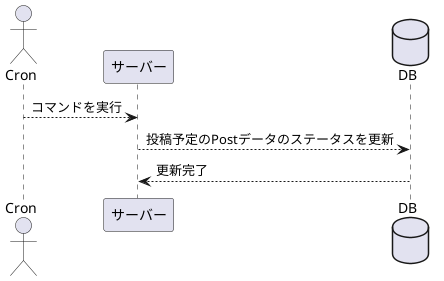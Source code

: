 @startuml schedule

actor Cron as c
participant サーバー as s
database DB as d

c --> s: コマンドを実行
s --> d: 投稿予定のPostデータのステータスを更新
d --> s: 更新完了


@enduml